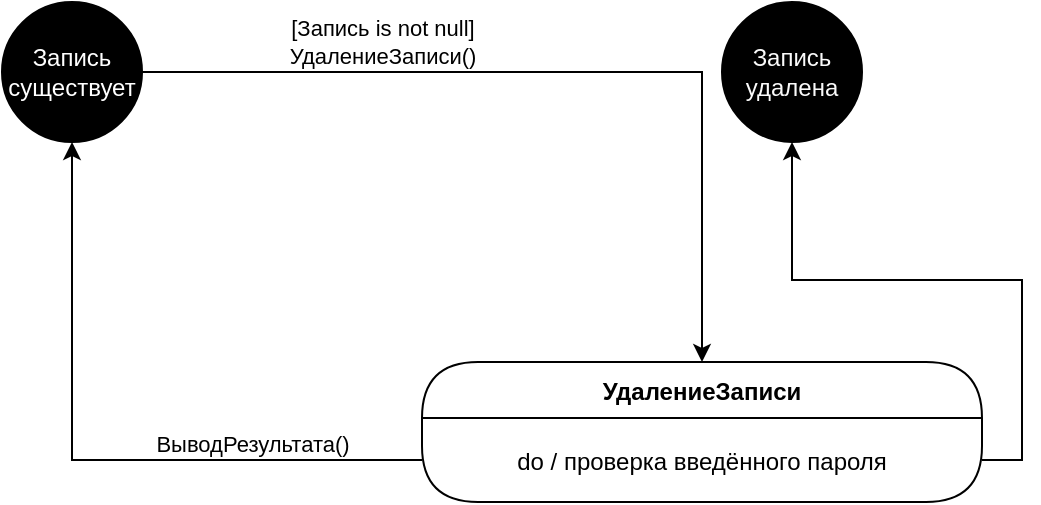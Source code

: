 <mxfile version="17.5.0" type="github">
  <diagram id="pUkiWswa6C3FF8Q4n-UF" name="Страница 1">
    <mxGraphModel dx="760" dy="423" grid="1" gridSize="10" guides="1" tooltips="1" connect="1" arrows="1" fold="1" page="1" pageScale="1" pageWidth="827" pageHeight="1169" math="0" shadow="0">
      <root>
        <mxCell id="0" />
        <mxCell id="1" parent="0" />
        <mxCell id="h_Nhs8Azzn4_3cl0NYb_-27" style="edgeStyle=orthogonalEdgeStyle;rounded=0;orthogonalLoop=1;jettySize=auto;html=1;entryX=0.5;entryY=0;entryDx=0;entryDy=0;" edge="1" parent="1" source="h_Nhs8Azzn4_3cl0NYb_-1" target="h_Nhs8Azzn4_3cl0NYb_-18">
          <mxGeometry relative="1" as="geometry" />
        </mxCell>
        <mxCell id="h_Nhs8Azzn4_3cl0NYb_-35" value="[Запись is not null]&lt;br&gt;УдалениеЗаписи()" style="edgeLabel;html=1;align=center;verticalAlign=middle;resizable=0;points=[];" vertex="1" connectable="0" parent="h_Nhs8Azzn4_3cl0NYb_-27">
          <mxGeometry x="-0.456" y="-1" relative="1" as="geometry">
            <mxPoint x="4" y="-16" as="offset" />
          </mxGeometry>
        </mxCell>
        <mxCell id="h_Nhs8Azzn4_3cl0NYb_-1" value="&lt;font color=&quot;#ffffff&quot;&gt;Запись существует&lt;/font&gt;" style="ellipse;whiteSpace=wrap;html=1;aspect=fixed;fillColor=#000000;" vertex="1" parent="1">
          <mxGeometry x="40" y="40" width="70" height="70" as="geometry" />
        </mxCell>
        <mxCell id="h_Nhs8Azzn4_3cl0NYb_-18" value="УдалениеЗаписи" style="swimlane;fontStyle=1;childLayout=stackLayout;horizontal=1;startSize=28;horizontalStack=0;resizeParent=1;resizeParentMax=0;resizeLast=0;collapsible=0;marginBottom=0;fillColor=none;rounded=1;arcSize=50;glass=0;swimlaneLine=1;sketch=0;fixDash=0;autosize=1;movableLabel=0;enumerate=0;comic=0;moveCells=0;perimeter=rectanglePerimeter;expand=0;" vertex="1" parent="1">
          <mxGeometry x="250" y="220" width="280" height="70" as="geometry">
            <mxRectangle x="190" y="180" width="50" height="30" as="alternateBounds" />
          </mxGeometry>
        </mxCell>
        <mxCell id="h_Nhs8Azzn4_3cl0NYb_-19" value="do / проверка введённого пароля" style="text;strokeColor=none;fillColor=none;align=center;verticalAlign=middle;spacingLeft=4;spacingRight=4;overflow=visible;points=[[0,0.5],[1,0.5]];portConstraint=eastwest;rotatable=0;arcSize=12;imageWidth=24;rounded=1;glass=0;swimlaneLine=1;sketch=0;fixDash=0;autosize=0;movableLabel=0;enumerate=0;comic=0;moveCells=0;part=0;expand=1;dropTarget=0;container=0;allowArrows=1;connectable=1;resizable=1;pointerEvents=1;" vertex="1" parent="h_Nhs8Azzn4_3cl0NYb_-18">
          <mxGeometry y="28" width="280" height="42" as="geometry">
            <mxRectangle y="30" width="140" height="20" as="alternateBounds" />
          </mxGeometry>
        </mxCell>
        <mxCell id="h_Nhs8Azzn4_3cl0NYb_-28" style="edgeStyle=orthogonalEdgeStyle;rounded=0;orthogonalLoop=1;jettySize=auto;html=1;" edge="1" parent="1" source="h_Nhs8Azzn4_3cl0NYb_-19" target="h_Nhs8Azzn4_3cl0NYb_-1">
          <mxGeometry relative="1" as="geometry">
            <mxPoint x="125.034" y="330" as="targetPoint" />
          </mxGeometry>
        </mxCell>
        <mxCell id="h_Nhs8Azzn4_3cl0NYb_-31" value="ВыводРезультата()" style="edgeLabel;html=1;align=center;verticalAlign=middle;resizable=0;points=[];" vertex="1" connectable="0" parent="h_Nhs8Azzn4_3cl0NYb_-28">
          <mxGeometry x="0.242" relative="1" as="geometry">
            <mxPoint x="90" y="24" as="offset" />
          </mxGeometry>
        </mxCell>
        <mxCell id="h_Nhs8Azzn4_3cl0NYb_-29" style="edgeStyle=orthogonalEdgeStyle;rounded=0;orthogonalLoop=1;jettySize=auto;html=1;" edge="1" parent="1" source="h_Nhs8Azzn4_3cl0NYb_-19" target="h_Nhs8Azzn4_3cl0NYb_-33">
          <mxGeometry relative="1" as="geometry">
            <mxPoint x="650" y="330" as="targetPoint" />
          </mxGeometry>
        </mxCell>
        <mxCell id="h_Nhs8Azzn4_3cl0NYb_-33" value="&lt;font color=&quot;#fafafa&quot;&gt;Запись удалена&lt;/font&gt;" style="ellipse;whiteSpace=wrap;html=1;aspect=fixed;fillColor=#000000;" vertex="1" parent="1">
          <mxGeometry x="400" y="40" width="70" height="70" as="geometry" />
        </mxCell>
      </root>
    </mxGraphModel>
  </diagram>
</mxfile>
